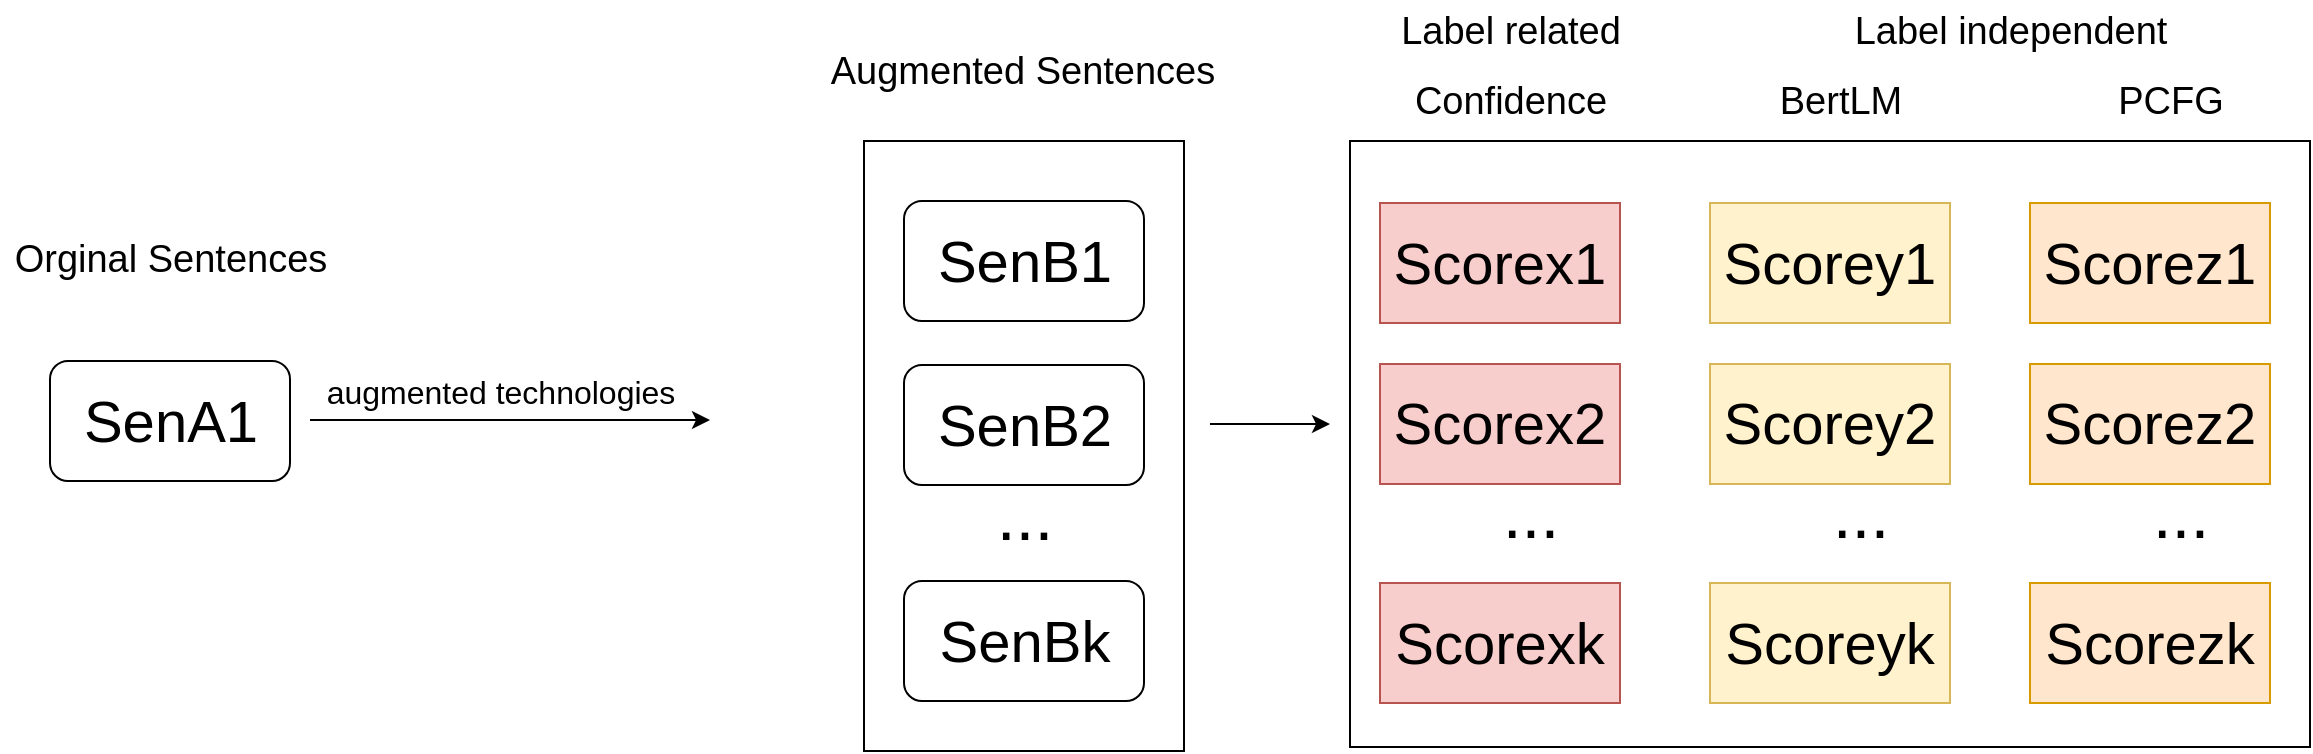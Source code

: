 <mxfile version="14.5.1" type="github">
  <diagram id="TOtBnsWWQq2DDUxLwHkW" name="第 1 页">
    <mxGraphModel dx="2076" dy="2265" grid="1" gridSize="10" guides="1" tooltips="1" connect="1" arrows="1" fold="1" page="1" pageScale="1" pageWidth="827" pageHeight="1169" math="0" shadow="0">
      <root>
        <mxCell id="0" />
        <mxCell id="1" parent="0" />
        <mxCell id="BK7y1zI5hKH5JpizI_Pc-1" value="" style="rounded=1;whiteSpace=wrap;html=1;" parent="1" vertex="1">
          <mxGeometry x="50" y="160.5" width="120" height="60" as="geometry" />
        </mxCell>
        <mxCell id="BK7y1zI5hKH5JpizI_Pc-14" value="" style="edgeStyle=orthogonalEdgeStyle;rounded=0;orthogonalLoop=1;jettySize=auto;html=1;fontSize=29;" parent="1" edge="1">
          <mxGeometry relative="1" as="geometry">
            <mxPoint x="180" y="190" as="sourcePoint" />
            <mxPoint x="380" y="190" as="targetPoint" />
          </mxGeometry>
        </mxCell>
        <mxCell id="BK7y1zI5hKH5JpizI_Pc-2" value="&lt;font style=&quot;font-size: 29px&quot;&gt;SenA1&lt;/font&gt;" style="text;html=1;resizable=0;autosize=1;align=center;verticalAlign=middle;points=[];rounded=0;fontSize=29;" parent="1" vertex="1">
          <mxGeometry x="60" y="170.5" width="100" height="40" as="geometry" />
        </mxCell>
        <mxCell id="BK7y1zI5hKH5JpizI_Pc-16" value="Orginal Sentences" style="text;html=1;align=center;verticalAlign=middle;resizable=0;points=[];autosize=1;fontSize=19;" parent="1" vertex="1">
          <mxGeometry x="25" y="95" width="170" height="30" as="geometry" />
        </mxCell>
        <mxCell id="BK7y1zI5hKH5JpizI_Pc-17" value="Augmented Sentences" style="text;html=1;align=center;verticalAlign=middle;resizable=0;points=[];autosize=1;fontSize=19;" parent="1" vertex="1">
          <mxGeometry x="431" y="0.5" width="210" height="30" as="geometry" />
        </mxCell>
        <mxCell id="BK7y1zI5hKH5JpizI_Pc-20" value="augmented technologies" style="text;html=1;align=center;verticalAlign=middle;resizable=0;points=[];autosize=1;fontSize=16;" parent="1" vertex="1">
          <mxGeometry x="180" y="165.5" width="190" height="20" as="geometry" />
        </mxCell>
        <mxCell id="BK7y1zI5hKH5JpizI_Pc-86" value="" style="rounded=0;whiteSpace=wrap;html=1;sketch=0;" parent="1" vertex="1">
          <mxGeometry x="457" y="50.5" width="160" height="305" as="geometry" />
        </mxCell>
        <mxCell id="BK7y1zI5hKH5JpizI_Pc-87" value="" style="rounded=1;whiteSpace=wrap;html=1;" parent="1" vertex="1">
          <mxGeometry x="477" y="162.5" width="120" height="60" as="geometry" />
        </mxCell>
        <mxCell id="BK7y1zI5hKH5JpizI_Pc-88" value="&lt;font style=&quot;font-size: 29px&quot;&gt;SenB2&lt;/font&gt;" style="text;html=1;resizable=0;autosize=1;align=center;verticalAlign=middle;points=[];fillColor=none;strokeColor=none;rounded=0;fontSize=29;" parent="1" vertex="1">
          <mxGeometry x="487" y="172.5" width="100" height="40" as="geometry" />
        </mxCell>
        <mxCell id="BK7y1zI5hKH5JpizI_Pc-89" value="" style="rounded=1;whiteSpace=wrap;html=1;" parent="1" vertex="1">
          <mxGeometry x="477" y="80.5" width="120" height="60" as="geometry" />
        </mxCell>
        <mxCell id="BK7y1zI5hKH5JpizI_Pc-90" value="&lt;font style=&quot;font-size: 29px&quot;&gt;SenB1&lt;/font&gt;" style="text;html=1;resizable=0;autosize=1;align=center;verticalAlign=middle;points=[];fillColor=none;strokeColor=none;rounded=0;fontSize=29;" parent="1" vertex="1">
          <mxGeometry x="487" y="90.5" width="100" height="40" as="geometry" />
        </mxCell>
        <mxCell id="BK7y1zI5hKH5JpizI_Pc-91" value="" style="rounded=1;whiteSpace=wrap;html=1;" parent="1" vertex="1">
          <mxGeometry x="477" y="270.5" width="120" height="60" as="geometry" />
        </mxCell>
        <mxCell id="BK7y1zI5hKH5JpizI_Pc-92" value="&lt;font style=&quot;font-size: 29px&quot;&gt;SenBk&lt;/font&gt;" style="text;html=1;resizable=0;autosize=1;align=center;verticalAlign=middle;points=[];fillColor=none;strokeColor=none;rounded=0;fontSize=29;" parent="1" vertex="1">
          <mxGeometry x="487" y="280.5" width="100" height="40" as="geometry" />
        </mxCell>
        <mxCell id="BK7y1zI5hKH5JpizI_Pc-93" value="..." style="text;html=1;align=center;verticalAlign=middle;resizable=0;points=[];autosize=1;fontSize=34;" parent="1" vertex="1">
          <mxGeometry x="517" y="212.5" width="40" height="50" as="geometry" />
        </mxCell>
        <mxCell id="BK7y1zI5hKH5JpizI_Pc-101" value="" style="rounded=0;whiteSpace=wrap;html=1;sketch=0;" parent="1" vertex="1">
          <mxGeometry x="700" y="50.5" width="480" height="303" as="geometry" />
        </mxCell>
        <mxCell id="BK7y1zI5hKH5JpizI_Pc-102" value="Label&amp;nbsp;&lt;span&gt;related&lt;/span&gt;" style="text;html=1;align=center;verticalAlign=middle;resizable=0;points=[];autosize=1;fontSize=19;" parent="1" vertex="1">
          <mxGeometry x="715" y="-19.5" width="130" height="30" as="geometry" />
        </mxCell>
        <mxCell id="BK7y1zI5hKH5JpizI_Pc-103" value="Label&amp;nbsp;independent" style="text;html=1;align=center;verticalAlign=middle;resizable=0;points=[];autosize=1;fontSize=19;" parent="1" vertex="1">
          <mxGeometry x="945" y="-19.5" width="170" height="30" as="geometry" />
        </mxCell>
        <mxCell id="BK7y1zI5hKH5JpizI_Pc-104" value="Confidence" style="text;html=1;align=center;verticalAlign=middle;resizable=0;points=[];autosize=1;fontSize=19;" parent="1" vertex="1">
          <mxGeometry x="725" y="15.5" width="110" height="30" as="geometry" />
        </mxCell>
        <mxCell id="BK7y1zI5hKH5JpizI_Pc-105" value="BertLM" style="text;html=1;align=center;verticalAlign=middle;resizable=0;points=[];autosize=1;fontSize=19;" parent="1" vertex="1">
          <mxGeometry x="905" y="15.5" width="80" height="30" as="geometry" />
        </mxCell>
        <mxCell id="BK7y1zI5hKH5JpizI_Pc-106" value="PCFG" style="text;html=1;align=center;verticalAlign=middle;resizable=0;points=[];autosize=1;fontSize=19;" parent="1" vertex="1">
          <mxGeometry x="1075" y="15.5" width="70" height="30" as="geometry" />
        </mxCell>
        <mxCell id="BK7y1zI5hKH5JpizI_Pc-107" value="&lt;font style=&quot;font-size: 29px&quot;&gt;Scorex1&lt;/font&gt;" style="rounded=0;whiteSpace=wrap;html=1;sketch=0;fillColor=#f8cecc;strokeColor=#b85450;" parent="1" vertex="1">
          <mxGeometry x="715" y="81.5" width="120" height="60" as="geometry" />
        </mxCell>
        <mxCell id="BK7y1zI5hKH5JpizI_Pc-108" value="&lt;font style=&quot;font-size: 29px&quot;&gt;Scorex2&lt;/font&gt;" style="rounded=0;whiteSpace=wrap;html=1;sketch=0;fillColor=#f8cecc;strokeColor=#b85450;" parent="1" vertex="1">
          <mxGeometry x="715" y="162" width="120" height="60" as="geometry" />
        </mxCell>
        <mxCell id="BK7y1zI5hKH5JpizI_Pc-109" value="&lt;font style=&quot;font-size: 29px&quot;&gt;Scorexk&lt;/font&gt;" style="rounded=0;whiteSpace=wrap;html=1;sketch=0;fillColor=#f8cecc;strokeColor=#b85450;" parent="1" vertex="1">
          <mxGeometry x="715" y="271.5" width="120" height="60" as="geometry" />
        </mxCell>
        <mxCell id="BK7y1zI5hKH5JpizI_Pc-110" value="..." style="text;html=1;align=center;verticalAlign=middle;resizable=0;points=[];autosize=1;fontSize=34;" parent="1" vertex="1">
          <mxGeometry x="770" y="212" width="40" height="50" as="geometry" />
        </mxCell>
        <mxCell id="BK7y1zI5hKH5JpizI_Pc-111" value="&lt;font style=&quot;font-size: 29px&quot;&gt;Scorey1&lt;/font&gt;" style="rounded=0;whiteSpace=wrap;html=1;sketch=0;fillColor=#fff2cc;strokeColor=#d6b656;" parent="1" vertex="1">
          <mxGeometry x="880" y="81.5" width="120" height="60" as="geometry" />
        </mxCell>
        <mxCell id="BK7y1zI5hKH5JpizI_Pc-112" value="&lt;font style=&quot;font-size: 29px&quot;&gt;Scorey2&lt;/font&gt;" style="rounded=0;whiteSpace=wrap;html=1;sketch=0;fillColor=#fff2cc;strokeColor=#d6b656;" parent="1" vertex="1">
          <mxGeometry x="880" y="162" width="120" height="60" as="geometry" />
        </mxCell>
        <mxCell id="BK7y1zI5hKH5JpizI_Pc-113" value="&lt;font style=&quot;font-size: 29px&quot;&gt;Scoreyk&lt;/font&gt;" style="rounded=0;whiteSpace=wrap;html=1;sketch=0;fillColor=#fff2cc;strokeColor=#d6b656;" parent="1" vertex="1">
          <mxGeometry x="880" y="271.5" width="120" height="60" as="geometry" />
        </mxCell>
        <mxCell id="BK7y1zI5hKH5JpizI_Pc-114" value="..." style="text;html=1;align=center;verticalAlign=middle;resizable=0;points=[];autosize=1;fontSize=34;" parent="1" vertex="1">
          <mxGeometry x="935" y="212" width="40" height="50" as="geometry" />
        </mxCell>
        <mxCell id="BK7y1zI5hKH5JpizI_Pc-115" value="&lt;font style=&quot;font-size: 29px&quot;&gt;Scorez1&lt;/font&gt;" style="rounded=0;whiteSpace=wrap;html=1;sketch=0;fillColor=#ffe6cc;strokeColor=#d79b00;" parent="1" vertex="1">
          <mxGeometry x="1040" y="81.5" width="120" height="60" as="geometry" />
        </mxCell>
        <mxCell id="BK7y1zI5hKH5JpizI_Pc-116" value="&lt;font style=&quot;font-size: 29px&quot;&gt;Scorez2&lt;/font&gt;" style="rounded=0;whiteSpace=wrap;html=1;sketch=0;fillColor=#ffe6cc;strokeColor=#d79b00;" parent="1" vertex="1">
          <mxGeometry x="1040" y="162" width="120" height="60" as="geometry" />
        </mxCell>
        <mxCell id="BK7y1zI5hKH5JpizI_Pc-117" value="&lt;font style=&quot;font-size: 29px&quot;&gt;Scorezk&lt;/font&gt;" style="rounded=0;whiteSpace=wrap;html=1;sketch=0;fillColor=#ffe6cc;strokeColor=#d79b00;" parent="1" vertex="1">
          <mxGeometry x="1040" y="271.5" width="120" height="60" as="geometry" />
        </mxCell>
        <mxCell id="BK7y1zI5hKH5JpizI_Pc-118" value="..." style="text;html=1;align=center;verticalAlign=middle;resizable=0;points=[];autosize=1;fontSize=34;" parent="1" vertex="1">
          <mxGeometry x="1095" y="212" width="40" height="50" as="geometry" />
        </mxCell>
        <mxCell id="KYKKrUPMxrgmARDgqMYP-7" value="" style="endArrow=classic;html=1;" parent="1" edge="1">
          <mxGeometry width="50" height="50" relative="1" as="geometry">
            <mxPoint x="630" y="192" as="sourcePoint" />
            <mxPoint x="690" y="192" as="targetPoint" />
          </mxGeometry>
        </mxCell>
      </root>
    </mxGraphModel>
  </diagram>
</mxfile>
